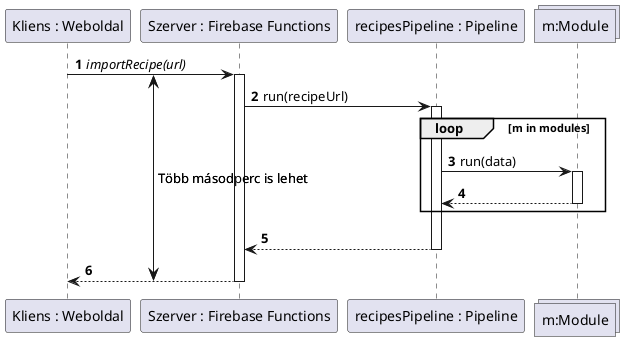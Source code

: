 @startuml
autonumber
!pragma teoz true

participant "Kliens : Weboldal" as client

participant "Szerver : Firebase Functions" as server

participant "recipesPipeline : Pipeline" as pipeline

collections "m:Module" as module

{start} client -> server : <i>importRecipe(url)
activate server

server -> pipeline : run(recipeUrl)
activate pipeline

loop m in modules

    pipeline -> module : run(data)
    activate module

    pipeline <-- module
    deactivate module

end

server <-- pipeline
deactivate pipeline

{end} client <-- server
deactivate server

{start} <-> {end} : Több másodperc is lehet
 

@enduml